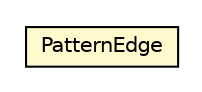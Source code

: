 #!/usr/local/bin/dot
#
# Class diagram 
# Generated by UMLGraph version R5_6-24-gf6e263 (http://www.umlgraph.org/)
#

digraph G {
	edge [fontname="Helvetica",fontsize=10,labelfontname="Helvetica",labelfontsize=10];
	node [fontname="Helvetica",fontsize=10,shape=plaintext];
	nodesep=0.25;
	ranksep=0.5;
	// com.orientechnologies.orient.core.sql.executor.PatternEdge
	c7792179 [label=<<table title="com.orientechnologies.orient.core.sql.executor.PatternEdge" border="0" cellborder="1" cellspacing="0" cellpadding="2" port="p" bgcolor="lemonChiffon" href="./PatternEdge.html">
		<tr><td><table border="0" cellspacing="0" cellpadding="1">
<tr><td align="center" balign="center"> PatternEdge </td></tr>
		</table></td></tr>
		</table>>, URL="./PatternEdge.html", fontname="Helvetica", fontcolor="black", fontsize=10.0];
}

